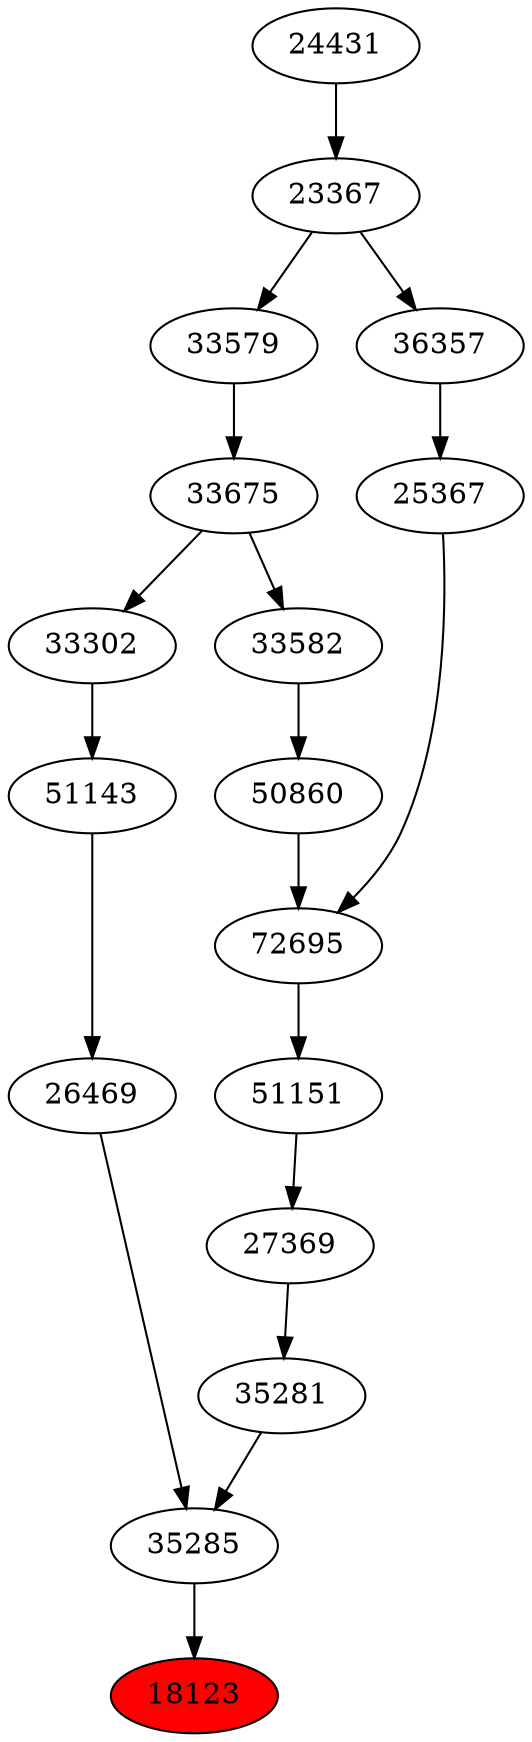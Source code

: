 strict digraph{ 
18123 [label="18123" fillcolor=red style=filled]
35285 -> 18123
35285 [label="35285"]
35281 -> 35285
26469 -> 35285
35281 [label="35281"]
27369 -> 35281
26469 [label="26469"]
51143 -> 26469
27369 [label="27369"]
51151 -> 27369
51143 [label="51143"]
33302 -> 51143
51151 [label="51151"]
72695 -> 51151
33302 [label="33302"]
33675 -> 33302
72695 [label="72695"]
50860 -> 72695
25367 -> 72695
33675 [label="33675"]
33579 -> 33675
50860 [label="50860"]
33582 -> 50860
25367 [label="25367"]
36357 -> 25367
33579 [label="33579"]
23367 -> 33579
33582 [label="33582"]
33675 -> 33582
36357 [label="36357"]
23367 -> 36357
23367 [label="23367"]
24431 -> 23367
24431 [label="24431"]
}